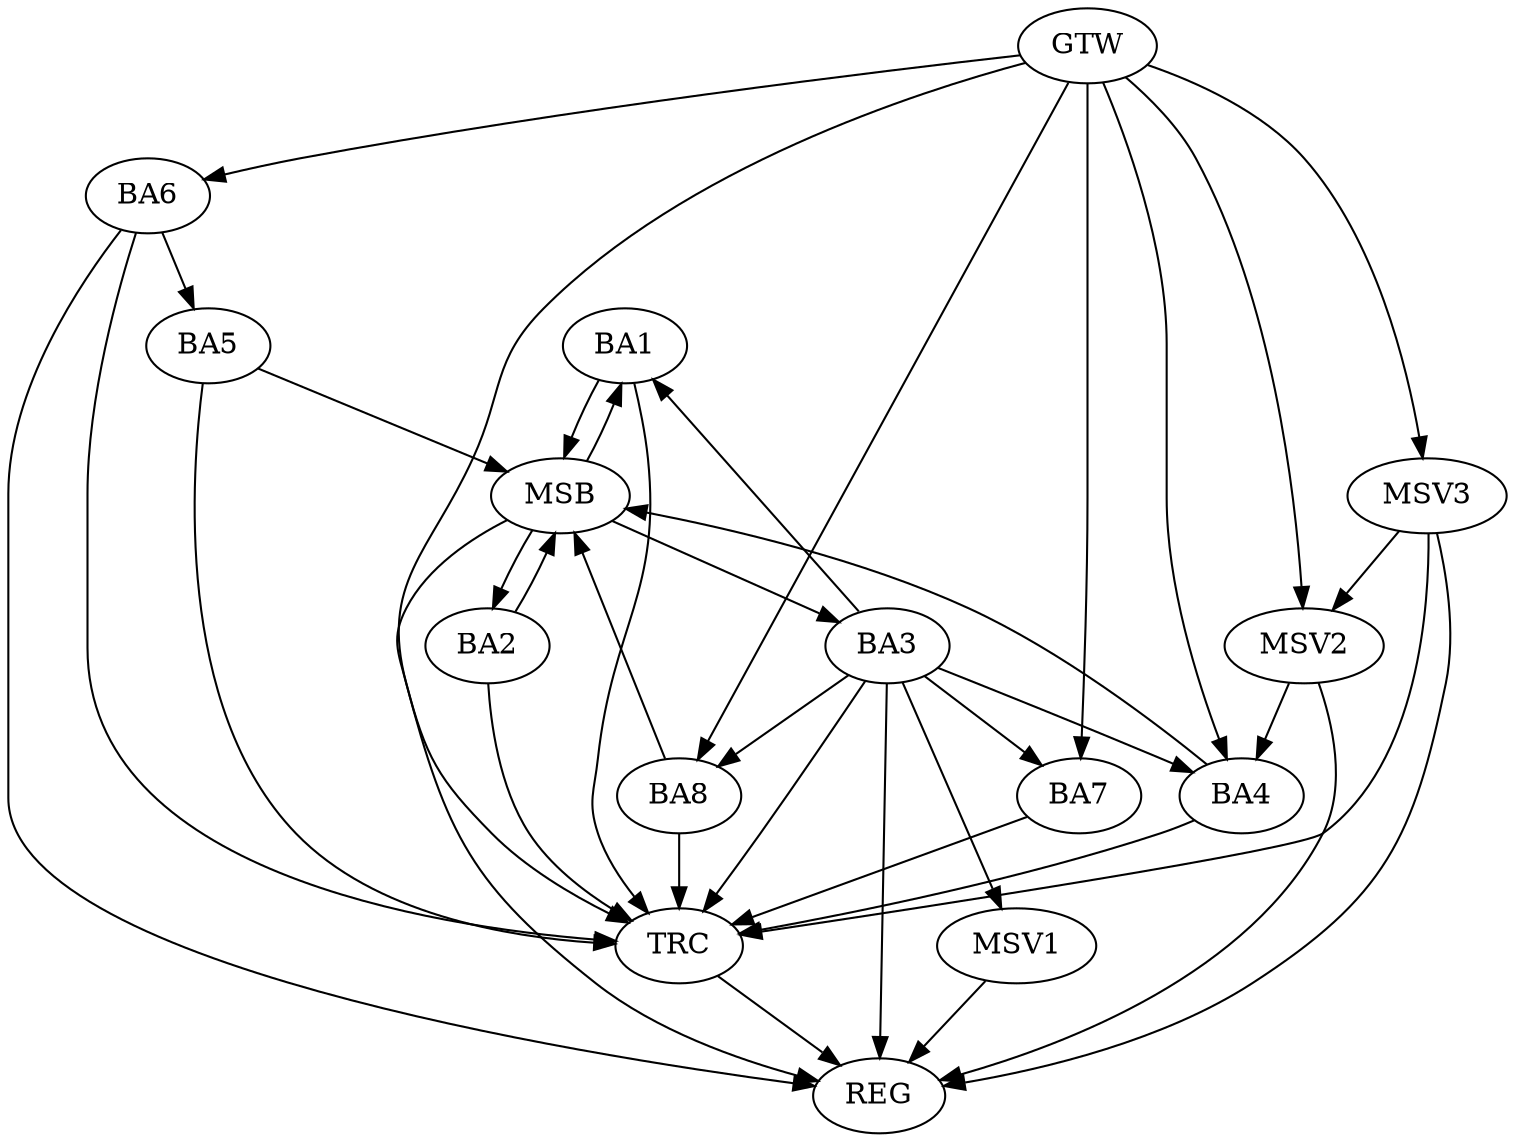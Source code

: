 strict digraph G {
  BA1 [ label="BA1" ];
  BA2 [ label="BA2" ];
  BA3 [ label="BA3" ];
  BA4 [ label="BA4" ];
  BA5 [ label="BA5" ];
  BA6 [ label="BA6" ];
  BA7 [ label="BA7" ];
  BA8 [ label="BA8" ];
  GTW [ label="GTW" ];
  REG [ label="REG" ];
  MSB [ label="MSB" ];
  TRC [ label="TRC" ];
  MSV1 [ label="MSV1" ];
  MSV2 [ label="MSV2" ];
  MSV3 [ label="MSV3" ];
  BA3 -> BA1;
  BA6 -> BA5;
  GTW -> BA4;
  GTW -> BA6;
  GTW -> BA7;
  GTW -> BA8;
  BA3 -> REG;
  BA6 -> REG;
  BA1 -> MSB;
  MSB -> BA2;
  MSB -> REG;
  BA2 -> MSB;
  MSB -> BA1;
  BA4 -> MSB;
  BA5 -> MSB;
  MSB -> BA3;
  BA8 -> MSB;
  BA1 -> TRC;
  BA2 -> TRC;
  BA3 -> TRC;
  BA4 -> TRC;
  BA5 -> TRC;
  BA6 -> TRC;
  BA7 -> TRC;
  BA8 -> TRC;
  GTW -> TRC;
  TRC -> REG;
  BA3 -> BA7;
  BA3 -> BA8;
  BA3 -> BA4;
  BA3 -> MSV1;
  MSV1 -> REG;
  MSV2 -> BA4;
  GTW -> MSV2;
  MSV2 -> REG;
  MSV3 -> MSV2;
  GTW -> MSV3;
  MSV3 -> REG;
  MSV3 -> TRC;
}
